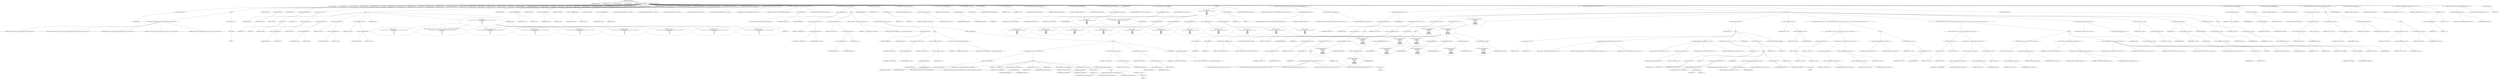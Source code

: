 digraph hostapd_notif_assoc {  
"1000129" [label = "(METHOD,hostapd_notif_assoc)" ]
"1000130" [label = "(PARAM,hostapd_data *hapd)" ]
"1000131" [label = "(PARAM,const u8 *addr)" ]
"1000132" [label = "(PARAM,const u8 *req_ies)" ]
"1000133" [label = "(PARAM,size_t req_ies_len)" ]
"1000134" [label = "(PARAM,int reassoc)" ]
"1000135" [label = "(BLOCK,,)" ]
"1000136" [label = "(LOCAL,v5: unsigned int)" ]
"1000137" [label = "(LOCAL,v6: unsigned int)" ]
"1000138" [label = "(LOCAL,v8: unsigned int)" ]
"1000139" [label = "(LOCAL,v9: unsigned int)" ]
"1000140" [label = "(LOCAL,v10: unsigned int)" ]
"1000141" [label = "(LOCAL,v11: int)" ]
"1000142" [label = "(LOCAL,v15: __int64)" ]
"1000143" [label = "(LOCAL,v16: const u8 *)" ]
"1000144" [label = "(LOCAL,v17: const char *)" ]
"1000145" [label = "(LOCAL,v19: size_t)" ]
"1000146" [label = "(LOCAL,v20: sta_info *)" ]
"1000147" [label = "(LOCAL,v21: sta_info *)" ]
"1000148" [label = "(LOCAL,v22: wpa_state_machine *)" ]
"1000149" [label = "(LOCAL,v23: __int64)" ]
"1000150" [label = "(LOCAL,v24: __int64)" ]
"1000151" [label = "(LOCAL,v25: __int64)" ]
"1000152" [label = "(LOCAL,v26: unsigned int)" ]
"1000153" [label = "(LOCAL,v27: unsigned int)" ]
"1000154" [label = "(LOCAL,v28: int)" ]
"1000155" [label = "(LOCAL,v29: unsigned int)" ]
"1000156" [label = "(LOCAL,v30: wpa_state_machine *)" ]
"1000157" [label = "(LOCAL,v31: wpa_event)" ]
"1000158" [label = "(LOCAL,v32: u32)" ]
"1000159" [label = "(LOCAL,v33: int)" ]
"1000160" [label = "(LOCAL,v34: u32)" ]
"1000161" [label = "(LOCAL,v35: u8 *)" ]
"1000162" [label = "(LOCAL,eid: u8 [ 1064 ])" ]
"1000163" [label = "(LOCAL,elems: ieee802_11_elems)" ]
"1000164" [label = "(CONTROL_STRUCTURE,if ( !addr ),if ( !addr ))" ]
"1000165" [label = "(<operator>.logicalNot,!addr)" ]
"1000166" [label = "(IDENTIFIER,addr,!addr)" ]
"1000167" [label = "(BLOCK,,)" ]
"1000168" [label = "(wpa_printf,wpa_printf(2, \"hostapd_notif_assoc: Skip event with no address\", req_ies, req_ies_len, reassoc))" ]
"1000169" [label = "(LITERAL,2,wpa_printf(2, \"hostapd_notif_assoc: Skip event with no address\", req_ies, req_ies_len, reassoc))" ]
"1000170" [label = "(LITERAL,\"hostapd_notif_assoc: Skip event with no address\",wpa_printf(2, \"hostapd_notif_assoc: Skip event with no address\", req_ies, req_ies_len, reassoc))" ]
"1000171" [label = "(IDENTIFIER,req_ies,wpa_printf(2, \"hostapd_notif_assoc: Skip event with no address\", req_ies, req_ies_len, reassoc))" ]
"1000172" [label = "(IDENTIFIER,req_ies_len,wpa_printf(2, \"hostapd_notif_assoc: Skip event with no address\", req_ies, req_ies_len, reassoc))" ]
"1000173" [label = "(IDENTIFIER,reassoc,wpa_printf(2, \"hostapd_notif_assoc: Skip event with no address\", req_ies, req_ies_len, reassoc))" ]
"1000174" [label = "(RETURN,return -1;,return -1;)" ]
"1000175" [label = "(<operator>.minus,-1)" ]
"1000176" [label = "(LITERAL,1,-1)" ]
"1000177" [label = "(<operator>.assignment,v5 = *addr)" ]
"1000178" [label = "(IDENTIFIER,v5,v5 = *addr)" ]
"1000179" [label = "(<operator>.indirection,*addr)" ]
"1000180" [label = "(IDENTIFIER,addr,v5 = *addr)" ]
"1000181" [label = "(<operator>.assignment,v6 = addr[1])" ]
"1000182" [label = "(IDENTIFIER,v6,v6 = addr[1])" ]
"1000183" [label = "(<operator>.indirectIndexAccess,addr[1])" ]
"1000184" [label = "(IDENTIFIER,addr,v6 = addr[1])" ]
"1000185" [label = "(LITERAL,1,v6 = addr[1])" ]
"1000186" [label = "(CONTROL_STRUCTURE,if ( (v5 & 1) != 0 ),if ( (v5 & 1) != 0 ))" ]
"1000187" [label = "(<operator>.notEquals,(v5 & 1) != 0)" ]
"1000188" [label = "(<operator>.and,v5 & 1)" ]
"1000189" [label = "(IDENTIFIER,v5,v5 & 1)" ]
"1000190" [label = "(LITERAL,1,v5 & 1)" ]
"1000191" [label = "(LITERAL,0,(v5 & 1) != 0)" ]
"1000192" [label = "(BLOCK,,)" ]
"1000193" [label = "(<operator>.assignment,v8 = addr[2])" ]
"1000194" [label = "(IDENTIFIER,v8,v8 = addr[2])" ]
"1000195" [label = "(<operator>.indirectIndexAccess,addr[2])" ]
"1000196" [label = "(IDENTIFIER,addr,v8 = addr[2])" ]
"1000197" [label = "(LITERAL,2,v8 = addr[2])" ]
"1000198" [label = "(<operator>.assignment,v9 = addr[3])" ]
"1000199" [label = "(IDENTIFIER,v9,v9 = addr[3])" ]
"1000200" [label = "(<operator>.indirectIndexAccess,addr[3])" ]
"1000201" [label = "(IDENTIFIER,addr,v9 = addr[3])" ]
"1000202" [label = "(LITERAL,3,v9 = addr[3])" ]
"1000203" [label = "(<operator>.assignment,v10 = addr[4])" ]
"1000204" [label = "(IDENTIFIER,v10,v10 = addr[4])" ]
"1000205" [label = "(<operator>.indirectIndexAccess,addr[4])" ]
"1000206" [label = "(IDENTIFIER,addr,v10 = addr[4])" ]
"1000207" [label = "(LITERAL,4,v10 = addr[4])" ]
"1000208" [label = "(<operator>.assignment,v11 = addr[5])" ]
"1000209" [label = "(IDENTIFIER,v11,v11 = addr[5])" ]
"1000210" [label = "(<operator>.indirectIndexAccess,addr[5])" ]
"1000211" [label = "(IDENTIFIER,addr,v11 = addr[5])" ]
"1000212" [label = "(LITERAL,5,v11 = addr[5])" ]
"1000213" [label = "(JUMP_TARGET,LABEL_10)" ]
"1000214" [label = "(wpa_printf,wpa_printf(\n      2,\n      \"%s: Invalid SA=%02x:%02x:%02x:%02x:%02x:%02x in received indication - ignore this indication silently\",\n      \"hostapd_notif_assoc\",\n      v5,\n      v6,\n      v8,\n      v9,\n      v10,\n      v11))" ]
"1000215" [label = "(LITERAL,2,wpa_printf(\n      2,\n      \"%s: Invalid SA=%02x:%02x:%02x:%02x:%02x:%02x in received indication - ignore this indication silently\",\n      \"hostapd_notif_assoc\",\n      v5,\n      v6,\n      v8,\n      v9,\n      v10,\n      v11))" ]
"1000216" [label = "(LITERAL,\"%s: Invalid SA=%02x:%02x:%02x:%02x:%02x:%02x in received indication - ignore this indication silently\",wpa_printf(\n      2,\n      \"%s: Invalid SA=%02x:%02x:%02x:%02x:%02x:%02x in received indication - ignore this indication silently\",\n      \"hostapd_notif_assoc\",\n      v5,\n      v6,\n      v8,\n      v9,\n      v10,\n      v11))" ]
"1000217" [label = "(LITERAL,\"hostapd_notif_assoc\",wpa_printf(\n      2,\n      \"%s: Invalid SA=%02x:%02x:%02x:%02x:%02x:%02x in received indication - ignore this indication silently\",\n      \"hostapd_notif_assoc\",\n      v5,\n      v6,\n      v8,\n      v9,\n      v10,\n      v11))" ]
"1000218" [label = "(IDENTIFIER,v5,wpa_printf(\n      2,\n      \"%s: Invalid SA=%02x:%02x:%02x:%02x:%02x:%02x in received indication - ignore this indication silently\",\n      \"hostapd_notif_assoc\",\n      v5,\n      v6,\n      v8,\n      v9,\n      v10,\n      v11))" ]
"1000219" [label = "(IDENTIFIER,v6,wpa_printf(\n      2,\n      \"%s: Invalid SA=%02x:%02x:%02x:%02x:%02x:%02x in received indication - ignore this indication silently\",\n      \"hostapd_notif_assoc\",\n      v5,\n      v6,\n      v8,\n      v9,\n      v10,\n      v11))" ]
"1000220" [label = "(IDENTIFIER,v8,wpa_printf(\n      2,\n      \"%s: Invalid SA=%02x:%02x:%02x:%02x:%02x:%02x in received indication - ignore this indication silently\",\n      \"hostapd_notif_assoc\",\n      v5,\n      v6,\n      v8,\n      v9,\n      v10,\n      v11))" ]
"1000221" [label = "(IDENTIFIER,v9,wpa_printf(\n      2,\n      \"%s: Invalid SA=%02x:%02x:%02x:%02x:%02x:%02x in received indication - ignore this indication silently\",\n      \"hostapd_notif_assoc\",\n      v5,\n      v6,\n      v8,\n      v9,\n      v10,\n      v11))" ]
"1000222" [label = "(IDENTIFIER,v10,wpa_printf(\n      2,\n      \"%s: Invalid SA=%02x:%02x:%02x:%02x:%02x:%02x in received indication - ignore this indication silently\",\n      \"hostapd_notif_assoc\",\n      v5,\n      v6,\n      v8,\n      v9,\n      v10,\n      v11))" ]
"1000223" [label = "(IDENTIFIER,v11,wpa_printf(\n      2,\n      \"%s: Invalid SA=%02x:%02x:%02x:%02x:%02x:%02x in received indication - ignore this indication silently\",\n      \"hostapd_notif_assoc\",\n      v5,\n      v6,\n      v8,\n      v9,\n      v10,\n      v11))" ]
"1000224" [label = "(RETURN,return 0;,return 0;)" ]
"1000225" [label = "(LITERAL,0,return 0;)" ]
"1000226" [label = "(<operator>.assignment,v8 = addr[2])" ]
"1000227" [label = "(IDENTIFIER,v8,v8 = addr[2])" ]
"1000228" [label = "(<operator>.indirectIndexAccess,addr[2])" ]
"1000229" [label = "(IDENTIFIER,addr,v8 = addr[2])" ]
"1000230" [label = "(LITERAL,2,v8 = addr[2])" ]
"1000231" [label = "(<operator>.assignment,v9 = addr[3])" ]
"1000232" [label = "(IDENTIFIER,v9,v9 = addr[3])" ]
"1000233" [label = "(<operator>.indirectIndexAccess,addr[3])" ]
"1000234" [label = "(IDENTIFIER,addr,v9 = addr[3])" ]
"1000235" [label = "(LITERAL,3,v9 = addr[3])" ]
"1000236" [label = "(<operator>.assignment,v10 = addr[4])" ]
"1000237" [label = "(IDENTIFIER,v10,v10 = addr[4])" ]
"1000238" [label = "(<operator>.indirectIndexAccess,addr[4])" ]
"1000239" [label = "(IDENTIFIER,addr,v10 = addr[4])" ]
"1000240" [label = "(LITERAL,4,v10 = addr[4])" ]
"1000241" [label = "(<operator>.assignment,v11 = addr[5])" ]
"1000242" [label = "(IDENTIFIER,v11,v11 = addr[5])" ]
"1000243" [label = "(<operator>.indirectIndexAccess,addr[5])" ]
"1000244" [label = "(IDENTIFIER,addr,v11 = addr[5])" ]
"1000245" [label = "(LITERAL,5,v11 = addr[5])" ]
"1000246" [label = "(CONTROL_STRUCTURE,goto LABEL_10;,goto LABEL_10;)" ]
"1000247" [label = "(hostapd_logger,hostapd_logger(hapd, addr, 1u, 2, \"associated\"))" ]
"1000248" [label = "(IDENTIFIER,hapd,hostapd_logger(hapd, addr, 1u, 2, \"associated\"))" ]
"1000249" [label = "(IDENTIFIER,addr,hostapd_logger(hapd, addr, 1u, 2, \"associated\"))" ]
"1000250" [label = "(LITERAL,1u,hostapd_logger(hapd, addr, 1u, 2, \"associated\"))" ]
"1000251" [label = "(LITERAL,2,hostapd_logger(hapd, addr, 1u, 2, \"associated\"))" ]
"1000252" [label = "(LITERAL,\"associated\",hostapd_logger(hapd, addr, 1u, 2, \"associated\"))" ]
"1000253" [label = "(ieee802_11_parse_elems,ieee802_11_parse_elems(req_ies, req_ies_len, &elems, 0))" ]
"1000254" [label = "(IDENTIFIER,req_ies,ieee802_11_parse_elems(req_ies, req_ies_len, &elems, 0))" ]
"1000255" [label = "(IDENTIFIER,req_ies_len,ieee802_11_parse_elems(req_ies, req_ies_len, &elems, 0))" ]
"1000256" [label = "(<operator>.addressOf,&elems)" ]
"1000257" [label = "(IDENTIFIER,elems,ieee802_11_parse_elems(req_ies, req_ies_len, &elems, 0))" ]
"1000258" [label = "(LITERAL,0,ieee802_11_parse_elems(req_ies, req_ies_len, &elems, 0))" ]
"1000259" [label = "(CONTROL_STRUCTURE,if ( elems.wps_ie ),if ( elems.wps_ie ))" ]
"1000260" [label = "(<operator>.fieldAccess,elems.wps_ie)" ]
"1000261" [label = "(IDENTIFIER,elems,if ( elems.wps_ie ))" ]
"1000262" [label = "(FIELD_IDENTIFIER,wps_ie,wps_ie)" ]
"1000263" [label = "(BLOCK,,)" ]
"1000264" [label = "(<operator>.assignment,v15 = elems.wps_ie_len)" ]
"1000265" [label = "(IDENTIFIER,v15,v15 = elems.wps_ie_len)" ]
"1000266" [label = "(<operator>.fieldAccess,elems.wps_ie_len)" ]
"1000267" [label = "(IDENTIFIER,elems,v15 = elems.wps_ie_len)" ]
"1000268" [label = "(FIELD_IDENTIFIER,wps_ie_len,wps_ie_len)" ]
"1000269" [label = "(<operator>.assignment,v16 = elems.wps_ie - 2)" ]
"1000270" [label = "(IDENTIFIER,v16,v16 = elems.wps_ie - 2)" ]
"1000271" [label = "(<operator>.subtraction,elems.wps_ie - 2)" ]
"1000272" [label = "(<operator>.fieldAccess,elems.wps_ie)" ]
"1000273" [label = "(IDENTIFIER,elems,elems.wps_ie - 2)" ]
"1000274" [label = "(FIELD_IDENTIFIER,wps_ie,wps_ie)" ]
"1000275" [label = "(LITERAL,2,elems.wps_ie - 2)" ]
"1000276" [label = "(<operator>.assignment,v17 = \"STA included WPS IE in (Re)AssocReq\")" ]
"1000277" [label = "(IDENTIFIER,v17,v17 = \"STA included WPS IE in (Re)AssocReq\")" ]
"1000278" [label = "(LITERAL,\"STA included WPS IE in (Re)AssocReq\",v17 = \"STA included WPS IE in (Re)AssocReq\")" ]
"1000279" [label = "(CONTROL_STRUCTURE,else,else)" ]
"1000280" [label = "(CONTROL_STRUCTURE,if ( elems.rsn_ie ),if ( elems.rsn_ie ))" ]
"1000281" [label = "(<operator>.fieldAccess,elems.rsn_ie)" ]
"1000282" [label = "(IDENTIFIER,elems,if ( elems.rsn_ie ))" ]
"1000283" [label = "(FIELD_IDENTIFIER,rsn_ie,rsn_ie)" ]
"1000284" [label = "(BLOCK,,)" ]
"1000285" [label = "(<operator>.assignment,v15 = elems.rsn_ie_len)" ]
"1000286" [label = "(IDENTIFIER,v15,v15 = elems.rsn_ie_len)" ]
"1000287" [label = "(<operator>.fieldAccess,elems.rsn_ie_len)" ]
"1000288" [label = "(IDENTIFIER,elems,v15 = elems.rsn_ie_len)" ]
"1000289" [label = "(FIELD_IDENTIFIER,rsn_ie_len,rsn_ie_len)" ]
"1000290" [label = "(<operator>.assignment,v16 = elems.rsn_ie - 2)" ]
"1000291" [label = "(IDENTIFIER,v16,v16 = elems.rsn_ie - 2)" ]
"1000292" [label = "(<operator>.subtraction,elems.rsn_ie - 2)" ]
"1000293" [label = "(<operator>.fieldAccess,elems.rsn_ie)" ]
"1000294" [label = "(IDENTIFIER,elems,elems.rsn_ie - 2)" ]
"1000295" [label = "(FIELD_IDENTIFIER,rsn_ie,rsn_ie)" ]
"1000296" [label = "(LITERAL,2,elems.rsn_ie - 2)" ]
"1000297" [label = "(<operator>.assignment,v17 = \"STA included RSN IE in (Re)AssocReq\")" ]
"1000298" [label = "(IDENTIFIER,v17,v17 = \"STA included RSN IE in (Re)AssocReq\")" ]
"1000299" [label = "(LITERAL,\"STA included RSN IE in (Re)AssocReq\",v17 = \"STA included RSN IE in (Re)AssocReq\")" ]
"1000300" [label = "(CONTROL_STRUCTURE,else,else)" ]
"1000301" [label = "(BLOCK,,)" ]
"1000302" [label = "(CONTROL_STRUCTURE,if ( !elems.wpa_ie ),if ( !elems.wpa_ie ))" ]
"1000303" [label = "(<operator>.logicalNot,!elems.wpa_ie)" ]
"1000304" [label = "(<operator>.fieldAccess,elems.wpa_ie)" ]
"1000305" [label = "(IDENTIFIER,elems,!elems.wpa_ie)" ]
"1000306" [label = "(FIELD_IDENTIFIER,wpa_ie,wpa_ie)" ]
"1000307" [label = "(BLOCK,,)" ]
"1000308" [label = "(wpa_printf,wpa_printf(2, \"STA did not include WPS/RSN/WPA IE in (Re)AssocReq\"))" ]
"1000309" [label = "(LITERAL,2,wpa_printf(2, \"STA did not include WPS/RSN/WPA IE in (Re)AssocReq\"))" ]
"1000310" [label = "(LITERAL,\"STA did not include WPS/RSN/WPA IE in (Re)AssocReq\",wpa_printf(2, \"STA did not include WPS/RSN/WPA IE in (Re)AssocReq\"))" ]
"1000311" [label = "(IDENTIFIER,L,)" ]
"1000312" [label = "(IDENTIFIER,L,)" ]
"1000313" [label = "(<operator>.assignment,v20 = ap_get_sta(hapd, addr))" ]
"1000314" [label = "(IDENTIFIER,v20,v20 = ap_get_sta(hapd, addr))" ]
"1000315" [label = "(ap_get_sta,ap_get_sta(hapd, addr))" ]
"1000316" [label = "(IDENTIFIER,hapd,ap_get_sta(hapd, addr))" ]
"1000317" [label = "(IDENTIFIER,addr,ap_get_sta(hapd, addr))" ]
"1000318" [label = "(CONTROL_STRUCTURE,if ( v20 ),if ( v20 ))" ]
"1000319" [label = "(IDENTIFIER,v20,if ( v20 ))" ]
"1000320" [label = "(CONTROL_STRUCTURE,goto LABEL_17;,goto LABEL_17;)" ]
"1000321" [label = "(JUMP_TARGET,LABEL_19)" ]
"1000322" [label = "(<operator>.assignment,v21 = ap_sta_add(hapd, addr))" ]
"1000323" [label = "(IDENTIFIER,v21,v21 = ap_sta_add(hapd, addr))" ]
"1000324" [label = "(ap_sta_add,ap_sta_add(hapd, addr))" ]
"1000325" [label = "(IDENTIFIER,hapd,ap_sta_add(hapd, addr))" ]
"1000326" [label = "(IDENTIFIER,addr,ap_sta_add(hapd, addr))" ]
"1000327" [label = "(CONTROL_STRUCTURE,if ( !v21 ),if ( !v21 ))" ]
"1000328" [label = "(<operator>.logicalNot,!v21)" ]
"1000329" [label = "(IDENTIFIER,v21,!v21)" ]
"1000330" [label = "(BLOCK,,)" ]
"1000331" [label = "(hostapd_drv_sta_disassoc,hostapd_drv_sta_disassoc(hapd, addr, 5))" ]
"1000332" [label = "(IDENTIFIER,hapd,hostapd_drv_sta_disassoc(hapd, addr, 5))" ]
"1000333" [label = "(IDENTIFIER,addr,hostapd_drv_sta_disassoc(hapd, addr, 5))" ]
"1000334" [label = "(LITERAL,5,hostapd_drv_sta_disassoc(hapd, addr, 5))" ]
"1000335" [label = "(RETURN,return -1;,return -1;)" ]
"1000336" [label = "(<operator>.minus,-1)" ]
"1000337" [label = "(LITERAL,1,-1)" ]
"1000338" [label = "(CONTROL_STRUCTURE,goto LABEL_20;,goto LABEL_20;)" ]
"1000339" [label = "(<operator>.assignment,v15 = elems.wpa_ie_len)" ]
"1000340" [label = "(IDENTIFIER,v15,v15 = elems.wpa_ie_len)" ]
"1000341" [label = "(<operator>.fieldAccess,elems.wpa_ie_len)" ]
"1000342" [label = "(IDENTIFIER,elems,v15 = elems.wpa_ie_len)" ]
"1000343" [label = "(FIELD_IDENTIFIER,wpa_ie_len,wpa_ie_len)" ]
"1000344" [label = "(<operator>.assignment,v16 = elems.wpa_ie - 2)" ]
"1000345" [label = "(IDENTIFIER,v16,v16 = elems.wpa_ie - 2)" ]
"1000346" [label = "(<operator>.subtraction,elems.wpa_ie - 2)" ]
"1000347" [label = "(<operator>.fieldAccess,elems.wpa_ie)" ]
"1000348" [label = "(IDENTIFIER,elems,elems.wpa_ie - 2)" ]
"1000349" [label = "(FIELD_IDENTIFIER,wpa_ie,wpa_ie)" ]
"1000350" [label = "(LITERAL,2,elems.wpa_ie - 2)" ]
"1000351" [label = "(<operator>.assignment,v17 = \"STA included WPA IE in (Re)AssocReq\")" ]
"1000352" [label = "(IDENTIFIER,v17,v17 = \"STA included WPA IE in (Re)AssocReq\")" ]
"1000353" [label = "(LITERAL,\"STA included WPA IE in (Re)AssocReq\",v17 = \"STA included WPA IE in (Re)AssocReq\")" ]
"1000354" [label = "(<operator>.assignment,v19 = v15 + 2)" ]
"1000355" [label = "(IDENTIFIER,v19,v19 = v15 + 2)" ]
"1000356" [label = "(<operator>.addition,v15 + 2)" ]
"1000357" [label = "(IDENTIFIER,v15,v15 + 2)" ]
"1000358" [label = "(LITERAL,2,v15 + 2)" ]
"1000359" [label = "(wpa_printf,wpa_printf(2, (const unsigned __int8 *)v17))" ]
"1000360" [label = "(LITERAL,2,wpa_printf(2, (const unsigned __int8 *)v17))" ]
"1000361" [label = "(<operator>.cast,(const unsigned __int8 *)v17)" ]
"1000362" [label = "(UNKNOWN,const unsigned __int8 *,const unsigned __int8 *)" ]
"1000363" [label = "(IDENTIFIER,v17,(const unsigned __int8 *)v17)" ]
"1000364" [label = "(<operator>.assignment,v20 = ap_get_sta(hapd, addr))" ]
"1000365" [label = "(IDENTIFIER,v20,v20 = ap_get_sta(hapd, addr))" ]
"1000366" [label = "(ap_get_sta,ap_get_sta(hapd, addr))" ]
"1000367" [label = "(IDENTIFIER,hapd,ap_get_sta(hapd, addr))" ]
"1000368" [label = "(IDENTIFIER,addr,ap_get_sta(hapd, addr))" ]
"1000369" [label = "(CONTROL_STRUCTURE,if ( !v20 ),if ( !v20 ))" ]
"1000370" [label = "(<operator>.logicalNot,!v20)" ]
"1000371" [label = "(IDENTIFIER,v20,!v20)" ]
"1000372" [label = "(CONTROL_STRUCTURE,goto LABEL_19;,goto LABEL_19;)" ]
"1000373" [label = "(JUMP_TARGET,LABEL_17)" ]
"1000374" [label = "(<operator>.assignment,v21 = v20)" ]
"1000375" [label = "(IDENTIFIER,v21,v21 = v20)" ]
"1000376" [label = "(IDENTIFIER,v20,v21 = v20)" ]
"1000377" [label = "(ap_sta_no_session_timeout,ap_sta_no_session_timeout(hapd, v20))" ]
"1000378" [label = "(IDENTIFIER,hapd,ap_sta_no_session_timeout(hapd, v20))" ]
"1000379" [label = "(IDENTIFIER,v20,ap_sta_no_session_timeout(hapd, v20))" ]
"1000380" [label = "(accounting_sta_stop,accounting_sta_stop(hapd, v21))" ]
"1000381" [label = "(IDENTIFIER,hapd,accounting_sta_stop(hapd, v21))" ]
"1000382" [label = "(IDENTIFIER,v21,accounting_sta_stop(hapd, v21))" ]
"1000383" [label = "(<operator>.assignment,v21->timeout_next = STA_NULLFUNC)" ]
"1000384" [label = "(<operator>.indirectFieldAccess,v21->timeout_next)" ]
"1000385" [label = "(IDENTIFIER,v21,v21->timeout_next = STA_NULLFUNC)" ]
"1000386" [label = "(FIELD_IDENTIFIER,timeout_next,timeout_next)" ]
"1000387" [label = "(IDENTIFIER,STA_NULLFUNC,v21->timeout_next = STA_NULLFUNC)" ]
"1000388" [label = "(JUMP_TARGET,LABEL_20)" ]
"1000389" [label = "(<operators>.assignmentAnd,v21->flags &= 0xFFFECFFF)" ]
"1000390" [label = "(<operator>.indirectFieldAccess,v21->flags)" ]
"1000391" [label = "(IDENTIFIER,v21,v21->flags &= 0xFFFECFFF)" ]
"1000392" [label = "(FIELD_IDENTIFIER,flags,flags)" ]
"1000393" [label = "(LITERAL,0xFFFECFFF,v21->flags &= 0xFFFECFFF)" ]
"1000394" [label = "(BLOCK,,)" ]
"1000395" [label = "(wpa_printf,wpa_printf(\n      3,\n      \"STA %02x:%02x:%02x:%02x:%02x:%02x not allowed to connect\",\n      *addr,\n      addr[1],\n      addr[2],\n      addr[3],\n      addr[4],\n      addr[5]))" ]
"1000396" [label = "(LITERAL,3,wpa_printf(\n      3,\n      \"STA %02x:%02x:%02x:%02x:%02x:%02x not allowed to connect\",\n      *addr,\n      addr[1],\n      addr[2],\n      addr[3],\n      addr[4],\n      addr[5]))" ]
"1000397" [label = "(LITERAL,\"STA %02x:%02x:%02x:%02x:%02x:%02x not allowed to connect\",wpa_printf(\n      3,\n      \"STA %02x:%02x:%02x:%02x:%02x:%02x not allowed to connect\",\n      *addr,\n      addr[1],\n      addr[2],\n      addr[3],\n      addr[4],\n      addr[5]))" ]
"1000398" [label = "(<operator>.indirection,*addr)" ]
"1000399" [label = "(IDENTIFIER,addr,wpa_printf(\n      3,\n      \"STA %02x:%02x:%02x:%02x:%02x:%02x not allowed to connect\",\n      *addr,\n      addr[1],\n      addr[2],\n      addr[3],\n      addr[4],\n      addr[5]))" ]
"1000400" [label = "(<operator>.indirectIndexAccess,addr[1])" ]
"1000401" [label = "(IDENTIFIER,addr,wpa_printf(\n      3,\n      \"STA %02x:%02x:%02x:%02x:%02x:%02x not allowed to connect\",\n      *addr,\n      addr[1],\n      addr[2],\n      addr[3],\n      addr[4],\n      addr[5]))" ]
"1000402" [label = "(LITERAL,1,wpa_printf(\n      3,\n      \"STA %02x:%02x:%02x:%02x:%02x:%02x not allowed to connect\",\n      *addr,\n      addr[1],\n      addr[2],\n      addr[3],\n      addr[4],\n      addr[5]))" ]
"1000403" [label = "(<operator>.indirectIndexAccess,addr[2])" ]
"1000404" [label = "(IDENTIFIER,addr,wpa_printf(\n      3,\n      \"STA %02x:%02x:%02x:%02x:%02x:%02x not allowed to connect\",\n      *addr,\n      addr[1],\n      addr[2],\n      addr[3],\n      addr[4],\n      addr[5]))" ]
"1000405" [label = "(LITERAL,2,wpa_printf(\n      3,\n      \"STA %02x:%02x:%02x:%02x:%02x:%02x not allowed to connect\",\n      *addr,\n      addr[1],\n      addr[2],\n      addr[3],\n      addr[4],\n      addr[5]))" ]
"1000406" [label = "(<operator>.indirectIndexAccess,addr[3])" ]
"1000407" [label = "(IDENTIFIER,addr,wpa_printf(\n      3,\n      \"STA %02x:%02x:%02x:%02x:%02x:%02x not allowed to connect\",\n      *addr,\n      addr[1],\n      addr[2],\n      addr[3],\n      addr[4],\n      addr[5]))" ]
"1000408" [label = "(LITERAL,3,wpa_printf(\n      3,\n      \"STA %02x:%02x:%02x:%02x:%02x:%02x not allowed to connect\",\n      *addr,\n      addr[1],\n      addr[2],\n      addr[3],\n      addr[4],\n      addr[5]))" ]
"1000409" [label = "(<operator>.indirectIndexAccess,addr[4])" ]
"1000410" [label = "(IDENTIFIER,addr,wpa_printf(\n      3,\n      \"STA %02x:%02x:%02x:%02x:%02x:%02x not allowed to connect\",\n      *addr,\n      addr[1],\n      addr[2],\n      addr[3],\n      addr[4],\n      addr[5]))" ]
"1000411" [label = "(LITERAL,4,wpa_printf(\n      3,\n      \"STA %02x:%02x:%02x:%02x:%02x:%02x not allowed to connect\",\n      *addr,\n      addr[1],\n      addr[2],\n      addr[3],\n      addr[4],\n      addr[5]))" ]
"1000412" [label = "(<operator>.indirectIndexAccess,addr[5])" ]
"1000413" [label = "(IDENTIFIER,addr,wpa_printf(\n      3,\n      \"STA %02x:%02x:%02x:%02x:%02x:%02x not allowed to connect\",\n      *addr,\n      addr[1],\n      addr[2],\n      addr[3],\n      addr[4],\n      addr[5]))" ]
"1000414" [label = "(LITERAL,5,wpa_printf(\n      3,\n      \"STA %02x:%02x:%02x:%02x:%02x:%02x not allowed to connect\",\n      *addr,\n      addr[1],\n      addr[2],\n      addr[3],\n      addr[4],\n      addr[5]))" ]
"1000415" [label = "(<operator>.assignment,v28 = 1)" ]
"1000416" [label = "(IDENTIFIER,v28,v28 = 1)" ]
"1000417" [label = "(LITERAL,1,v28 = 1)" ]
"1000418" [label = "(CONTROL_STRUCTURE,goto LABEL_39;,goto LABEL_39;)" ]
"1000419" [label = "(ap_copy_sta_supp_op_classes,ap_copy_sta_supp_op_classes(v21, elems.supp_op_classes, elems.supp_op_classes_len))" ]
"1000420" [label = "(IDENTIFIER,v21,ap_copy_sta_supp_op_classes(v21, elems.supp_op_classes, elems.supp_op_classes_len))" ]
"1000421" [label = "(<operator>.fieldAccess,elems.supp_op_classes)" ]
"1000422" [label = "(IDENTIFIER,elems,ap_copy_sta_supp_op_classes(v21, elems.supp_op_classes, elems.supp_op_classes_len))" ]
"1000423" [label = "(FIELD_IDENTIFIER,supp_op_classes,supp_op_classes)" ]
"1000424" [label = "(<operator>.fieldAccess,elems.supp_op_classes_len)" ]
"1000425" [label = "(IDENTIFIER,elems,ap_copy_sta_supp_op_classes(v21, elems.supp_op_classes, elems.supp_op_classes_len))" ]
"1000426" [label = "(FIELD_IDENTIFIER,supp_op_classes_len,supp_op_classes_len)" ]
"1000427" [label = "(CONTROL_STRUCTURE,if ( hapd->conf->wpa ),if ( hapd->conf->wpa ))" ]
"1000428" [label = "(<operator>.indirectFieldAccess,hapd->conf->wpa)" ]
"1000429" [label = "(<operator>.indirectFieldAccess,hapd->conf)" ]
"1000430" [label = "(IDENTIFIER,hapd,if ( hapd->conf->wpa ))" ]
"1000431" [label = "(FIELD_IDENTIFIER,conf,conf)" ]
"1000432" [label = "(FIELD_IDENTIFIER,wpa,wpa)" ]
"1000433" [label = "(BLOCK,,)" ]
"1000434" [label = "(CONTROL_STRUCTURE,if ( !v16 || !v19 ),if ( !v16 || !v19 ))" ]
"1000435" [label = "(<operator>.logicalOr,!v16 || !v19)" ]
"1000436" [label = "(<operator>.logicalNot,!v16)" ]
"1000437" [label = "(IDENTIFIER,v16,!v16)" ]
"1000438" [label = "(<operator>.logicalNot,!v19)" ]
"1000439" [label = "(IDENTIFIER,v19,!v19)" ]
"1000440" [label = "(BLOCK,,)" ]
"1000441" [label = "(wpa_printf,wpa_printf(2, \"No WPA/RSN IE from STA\"))" ]
"1000442" [label = "(LITERAL,2,wpa_printf(2, \"No WPA/RSN IE from STA\"))" ]
"1000443" [label = "(LITERAL,\"No WPA/RSN IE from STA\",wpa_printf(2, \"No WPA/RSN IE from STA\"))" ]
"1000444" [label = "(CONTROL_STRUCTURE,goto LABEL_37;,goto LABEL_37;)" ]
"1000445" [label = "(<operator>.assignment,v22 = v21->wpa_sm)" ]
"1000446" [label = "(IDENTIFIER,v22,v22 = v21->wpa_sm)" ]
"1000447" [label = "(<operator>.indirectFieldAccess,v21->wpa_sm)" ]
"1000448" [label = "(IDENTIFIER,v21,v22 = v21->wpa_sm)" ]
"1000449" [label = "(FIELD_IDENTIFIER,wpa_sm,wpa_sm)" ]
"1000450" [label = "(CONTROL_STRUCTURE,if ( !v22 ),if ( !v22 ))" ]
"1000451" [label = "(<operator>.logicalNot,!v22)" ]
"1000452" [label = "(IDENTIFIER,v22,!v22)" ]
"1000453" [label = "(BLOCK,,)" ]
"1000454" [label = "(<operator>.assignment,v21->wpa_sm = v22)" ]
"1000455" [label = "(<operator>.indirectFieldAccess,v21->wpa_sm)" ]
"1000456" [label = "(IDENTIFIER,v21,v21->wpa_sm = v22)" ]
"1000457" [label = "(FIELD_IDENTIFIER,wpa_sm,wpa_sm)" ]
"1000458" [label = "(IDENTIFIER,v22,v21->wpa_sm = v22)" ]
"1000459" [label = "(CONTROL_STRUCTURE,if ( !v22 ),if ( !v22 ))" ]
"1000460" [label = "(<operator>.logicalNot,!v22)" ]
"1000461" [label = "(IDENTIFIER,v22,!v22)" ]
"1000462" [label = "(BLOCK,,)" ]
"1000463" [label = "(wpa_printf,wpa_printf(5, \"Failed to initialize WPA state machine\", v23, v24, v25))" ]
"1000464" [label = "(LITERAL,5,wpa_printf(5, \"Failed to initialize WPA state machine\", v23, v24, v25))" ]
"1000465" [label = "(LITERAL,\"Failed to initialize WPA state machine\",wpa_printf(5, \"Failed to initialize WPA state machine\", v23, v24, v25))" ]
"1000466" [label = "(IDENTIFIER,v23,wpa_printf(5, \"Failed to initialize WPA state machine\", v23, v24, v25))" ]
"1000467" [label = "(IDENTIFIER,v24,wpa_printf(5, \"Failed to initialize WPA state machine\", v23, v24, v25))" ]
"1000468" [label = "(IDENTIFIER,v25,wpa_printf(5, \"Failed to initialize WPA state machine\", v23, v24, v25))" ]
"1000469" [label = "(RETURN,return -1;,return -1;)" ]
"1000470" [label = "(<operator>.minus,-1)" ]
"1000471" [label = "(LITERAL,1,-1)" ]
"1000472" [label = "(<operator>.assignment,v26 = wpa_validate_wpa_ie(\n            hapd->wpa_auth,\n            v22,\n            hapd->iface->freq,\n            v16,\n            v19,\n            elems.mdie,\n            elems.mdie_len,\n            elems.owe_dh,\n            elems.owe_dh_len))" ]
"1000473" [label = "(IDENTIFIER,v26,v26 = wpa_validate_wpa_ie(\n            hapd->wpa_auth,\n            v22,\n            hapd->iface->freq,\n            v16,\n            v19,\n            elems.mdie,\n            elems.mdie_len,\n            elems.owe_dh,\n            elems.owe_dh_len))" ]
"1000474" [label = "(wpa_validate_wpa_ie,wpa_validate_wpa_ie(\n            hapd->wpa_auth,\n            v22,\n            hapd->iface->freq,\n            v16,\n            v19,\n            elems.mdie,\n            elems.mdie_len,\n            elems.owe_dh,\n            elems.owe_dh_len))" ]
"1000475" [label = "(<operator>.indirectFieldAccess,hapd->wpa_auth)" ]
"1000476" [label = "(IDENTIFIER,hapd,wpa_validate_wpa_ie(\n            hapd->wpa_auth,\n            v22,\n            hapd->iface->freq,\n            v16,\n            v19,\n            elems.mdie,\n            elems.mdie_len,\n            elems.owe_dh,\n            elems.owe_dh_len))" ]
"1000477" [label = "(FIELD_IDENTIFIER,wpa_auth,wpa_auth)" ]
"1000478" [label = "(IDENTIFIER,v22,wpa_validate_wpa_ie(\n            hapd->wpa_auth,\n            v22,\n            hapd->iface->freq,\n            v16,\n            v19,\n            elems.mdie,\n            elems.mdie_len,\n            elems.owe_dh,\n            elems.owe_dh_len))" ]
"1000479" [label = "(<operator>.indirectFieldAccess,hapd->iface->freq)" ]
"1000480" [label = "(<operator>.indirectFieldAccess,hapd->iface)" ]
"1000481" [label = "(IDENTIFIER,hapd,wpa_validate_wpa_ie(\n            hapd->wpa_auth,\n            v22,\n            hapd->iface->freq,\n            v16,\n            v19,\n            elems.mdie,\n            elems.mdie_len,\n            elems.owe_dh,\n            elems.owe_dh_len))" ]
"1000482" [label = "(FIELD_IDENTIFIER,iface,iface)" ]
"1000483" [label = "(FIELD_IDENTIFIER,freq,freq)" ]
"1000484" [label = "(IDENTIFIER,v16,wpa_validate_wpa_ie(\n            hapd->wpa_auth,\n            v22,\n            hapd->iface->freq,\n            v16,\n            v19,\n            elems.mdie,\n            elems.mdie_len,\n            elems.owe_dh,\n            elems.owe_dh_len))" ]
"1000485" [label = "(IDENTIFIER,v19,wpa_validate_wpa_ie(\n            hapd->wpa_auth,\n            v22,\n            hapd->iface->freq,\n            v16,\n            v19,\n            elems.mdie,\n            elems.mdie_len,\n            elems.owe_dh,\n            elems.owe_dh_len))" ]
"1000486" [label = "(<operator>.fieldAccess,elems.mdie)" ]
"1000487" [label = "(IDENTIFIER,elems,wpa_validate_wpa_ie(\n            hapd->wpa_auth,\n            v22,\n            hapd->iface->freq,\n            v16,\n            v19,\n            elems.mdie,\n            elems.mdie_len,\n            elems.owe_dh,\n            elems.owe_dh_len))" ]
"1000488" [label = "(FIELD_IDENTIFIER,mdie,mdie)" ]
"1000489" [label = "(<operator>.fieldAccess,elems.mdie_len)" ]
"1000490" [label = "(IDENTIFIER,elems,wpa_validate_wpa_ie(\n            hapd->wpa_auth,\n            v22,\n            hapd->iface->freq,\n            v16,\n            v19,\n            elems.mdie,\n            elems.mdie_len,\n            elems.owe_dh,\n            elems.owe_dh_len))" ]
"1000491" [label = "(FIELD_IDENTIFIER,mdie_len,mdie_len)" ]
"1000492" [label = "(<operator>.fieldAccess,elems.owe_dh)" ]
"1000493" [label = "(IDENTIFIER,elems,wpa_validate_wpa_ie(\n            hapd->wpa_auth,\n            v22,\n            hapd->iface->freq,\n            v16,\n            v19,\n            elems.mdie,\n            elems.mdie_len,\n            elems.owe_dh,\n            elems.owe_dh_len))" ]
"1000494" [label = "(FIELD_IDENTIFIER,owe_dh,owe_dh)" ]
"1000495" [label = "(<operator>.fieldAccess,elems.owe_dh_len)" ]
"1000496" [label = "(IDENTIFIER,elems,wpa_validate_wpa_ie(\n            hapd->wpa_auth,\n            v22,\n            hapd->iface->freq,\n            v16,\n            v19,\n            elems.mdie,\n            elems.mdie_len,\n            elems.owe_dh,\n            elems.owe_dh_len))" ]
"1000497" [label = "(FIELD_IDENTIFIER,owe_dh_len,owe_dh_len)" ]
"1000498" [label = "(CONTROL_STRUCTURE,if ( v26 ),if ( v26 ))" ]
"1000499" [label = "(IDENTIFIER,v26,if ( v26 ))" ]
"1000500" [label = "(BLOCK,,)" ]
"1000501" [label = "(<operator>.assignment,v27 = v26)" ]
"1000502" [label = "(IDENTIFIER,v27,v27 = v26)" ]
"1000503" [label = "(IDENTIFIER,v26,v27 = v26)" ]
"1000504" [label = "(wpa_printf,wpa_printf(2, \"WPA/RSN information element rejected? (res %u)\", v26))" ]
"1000505" [label = "(LITERAL,2,wpa_printf(2, \"WPA/RSN information element rejected? (res %u)\", v26))" ]
"1000506" [label = "(LITERAL,\"WPA/RSN information element rejected? (res %u)\",wpa_printf(2, \"WPA/RSN information element rejected? (res %u)\", v26))" ]
"1000507" [label = "(IDENTIFIER,v26,wpa_printf(2, \"WPA/RSN information element rejected? (res %u)\", v26))" ]
"1000508" [label = "(wpa_hexdump,wpa_hexdump(2, (const unsigned __int8 *)\"IE\", v16, v19))" ]
"1000509" [label = "(LITERAL,2,wpa_hexdump(2, (const unsigned __int8 *)\"IE\", v16, v19))" ]
"1000510" [label = "(<operator>.cast,(const unsigned __int8 *)\"IE\")" ]
"1000511" [label = "(UNKNOWN,const unsigned __int8 *,const unsigned __int8 *)" ]
"1000512" [label = "(LITERAL,\"IE\",(const unsigned __int8 *)\"IE\")" ]
"1000513" [label = "(IDENTIFIER,v16,wpa_hexdump(2, (const unsigned __int8 *)\"IE\", v16, v19))" ]
"1000514" [label = "(IDENTIFIER,v19,wpa_hexdump(2, (const unsigned __int8 *)\"IE\", v16, v19))" ]
"1000515" [label = "(CONTROL_STRUCTURE,if ( v27 - 2 < 7 ),if ( v27 - 2 < 7 ))" ]
"1000516" [label = "(<operator>.lessThan,v27 - 2 < 7)" ]
"1000517" [label = "(<operator>.subtraction,v27 - 2)" ]
"1000518" [label = "(IDENTIFIER,v27,v27 - 2)" ]
"1000519" [label = "(LITERAL,2,v27 - 2)" ]
"1000520" [label = "(LITERAL,7,v27 - 2 < 7)" ]
"1000521" [label = "(BLOCK,,)" ]
"1000522" [label = "(<operator>.assignment,v28 = dword_484530[v27 - 2])" ]
"1000523" [label = "(IDENTIFIER,v28,v28 = dword_484530[v27 - 2])" ]
"1000524" [label = "(<operator>.indirectIndexAccess,dword_484530[v27 - 2])" ]
"1000525" [label = "(IDENTIFIER,dword_484530,v28 = dword_484530[v27 - 2])" ]
"1000526" [label = "(<operator>.subtraction,v27 - 2)" ]
"1000527" [label = "(IDENTIFIER,v27,v27 - 2)" ]
"1000528" [label = "(LITERAL,2,v27 - 2)" ]
"1000529" [label = "(JUMP_TARGET,LABEL_39)" ]
"1000530" [label = "(hostapd_drv_sta_disassoc,hostapd_drv_sta_disassoc(hapd, v21->addr, v28))" ]
"1000531" [label = "(IDENTIFIER,hapd,hostapd_drv_sta_disassoc(hapd, v21->addr, v28))" ]
"1000532" [label = "(<operator>.indirectFieldAccess,v21->addr)" ]
"1000533" [label = "(IDENTIFIER,v21,hostapd_drv_sta_disassoc(hapd, v21->addr, v28))" ]
"1000534" [label = "(FIELD_IDENTIFIER,addr,addr)" ]
"1000535" [label = "(IDENTIFIER,v28,hostapd_drv_sta_disassoc(hapd, v21->addr, v28))" ]
"1000536" [label = "(ap_free_sta,ap_free_sta(hapd, v21))" ]
"1000537" [label = "(IDENTIFIER,hapd,ap_free_sta(hapd, v21))" ]
"1000538" [label = "(IDENTIFIER,v21,ap_free_sta(hapd, v21))" ]
"1000539" [label = "(RETURN,return -1;,return -1;)" ]
"1000540" [label = "(<operator>.minus,-1)" ]
"1000541" [label = "(LITERAL,1,-1)" ]
"1000542" [label = "(JUMP_TARGET,LABEL_37)" ]
"1000543" [label = "(<operator>.assignment,v28 = 13)" ]
"1000544" [label = "(IDENTIFIER,v28,v28 = 13)" ]
"1000545" [label = "(LITERAL,13,v28 = 13)" ]
"1000546" [label = "(CONTROL_STRUCTURE,goto LABEL_39;,goto LABEL_39;)" ]
"1000547" [label = "(<operator>.assignment,v32 = v21->flags)" ]
"1000548" [label = "(IDENTIFIER,v32,v32 = v21->flags)" ]
"1000549" [label = "(<operator>.indirectFieldAccess,v21->flags)" ]
"1000550" [label = "(IDENTIFIER,v21,v32 = v21->flags)" ]
"1000551" [label = "(FIELD_IDENTIFIER,flags,flags)" ]
"1000552" [label = "(CONTROL_STRUCTURE,if ( (~v32 & 0x402) == 0 && !v21->sa_query_timed_out && v21->sa_query_count >= 1 ),if ( (~v32 & 0x402) == 0 && !v21->sa_query_timed_out && v21->sa_query_count >= 1 ))" ]
"1000553" [label = "(<operator>.logicalAnd,(~v32 & 0x402) == 0 && !v21->sa_query_timed_out && v21->sa_query_count >= 1)" ]
"1000554" [label = "(<operator>.equals,(~v32 & 0x402) == 0)" ]
"1000555" [label = "(<operator>.and,~v32 & 0x402)" ]
"1000556" [label = "(IDENTIFIER,~v32,~v32 & 0x402)" ]
"1000557" [label = "(LITERAL,0x402,~v32 & 0x402)" ]
"1000558" [label = "(LITERAL,0,(~v32 & 0x402) == 0)" ]
"1000559" [label = "(<operator>.logicalAnd,!v21->sa_query_timed_out && v21->sa_query_count >= 1)" ]
"1000560" [label = "(<operator>.logicalNot,!v21->sa_query_timed_out)" ]
"1000561" [label = "(<operator>.indirectFieldAccess,v21->sa_query_timed_out)" ]
"1000562" [label = "(IDENTIFIER,v21,!v21->sa_query_timed_out)" ]
"1000563" [label = "(FIELD_IDENTIFIER,sa_query_timed_out,sa_query_timed_out)" ]
"1000564" [label = "(<operator>.greaterEqualsThan,v21->sa_query_count >= 1)" ]
"1000565" [label = "(<operator>.indirectFieldAccess,v21->sa_query_count)" ]
"1000566" [label = "(IDENTIFIER,v21,v21->sa_query_count >= 1)" ]
"1000567" [label = "(FIELD_IDENTIFIER,sa_query_count,sa_query_count)" ]
"1000568" [label = "(LITERAL,1,v21->sa_query_count >= 1)" ]
"1000569" [label = "(BLOCK,,)" ]
"1000570" [label = "(ap_check_sa_query_timeout,ap_check_sa_query_timeout(hapd, v21))" ]
"1000571" [label = "(IDENTIFIER,hapd,ap_check_sa_query_timeout(hapd, v21))" ]
"1000572" [label = "(IDENTIFIER,v21,ap_check_sa_query_timeout(hapd, v21))" ]
"1000573" [label = "(<operator>.assignment,v32 = v21->flags)" ]
"1000574" [label = "(IDENTIFIER,v32,v32 = v21->flags)" ]
"1000575" [label = "(<operator>.indirectFieldAccess,v21->flags)" ]
"1000576" [label = "(IDENTIFIER,v21,v32 = v21->flags)" ]
"1000577" [label = "(FIELD_IDENTIFIER,flags,flags)" ]
"1000578" [label = "(CONTROL_STRUCTURE,if ( (~v32 & 0x402) == 0 && !v21->sa_query_timed_out && v21->auth_alg != 2 ),if ( (~v32 & 0x402) == 0 && !v21->sa_query_timed_out && v21->auth_alg != 2 ))" ]
"1000579" [label = "(<operator>.logicalAnd,(~v32 & 0x402) == 0 && !v21->sa_query_timed_out && v21->auth_alg != 2)" ]
"1000580" [label = "(<operator>.equals,(~v32 & 0x402) == 0)" ]
"1000581" [label = "(<operator>.and,~v32 & 0x402)" ]
"1000582" [label = "(IDENTIFIER,~v32,~v32 & 0x402)" ]
"1000583" [label = "(LITERAL,0x402,~v32 & 0x402)" ]
"1000584" [label = "(LITERAL,0,(~v32 & 0x402) == 0)" ]
"1000585" [label = "(<operator>.logicalAnd,!v21->sa_query_timed_out && v21->auth_alg != 2)" ]
"1000586" [label = "(<operator>.logicalNot,!v21->sa_query_timed_out)" ]
"1000587" [label = "(<operator>.indirectFieldAccess,v21->sa_query_timed_out)" ]
"1000588" [label = "(IDENTIFIER,v21,!v21->sa_query_timed_out)" ]
"1000589" [label = "(FIELD_IDENTIFIER,sa_query_timed_out,sa_query_timed_out)" ]
"1000590" [label = "(<operator>.notEquals,v21->auth_alg != 2)" ]
"1000591" [label = "(<operator>.indirectFieldAccess,v21->auth_alg)" ]
"1000592" [label = "(IDENTIFIER,v21,v21->auth_alg != 2)" ]
"1000593" [label = "(FIELD_IDENTIFIER,auth_alg,auth_alg)" ]
"1000594" [label = "(LITERAL,2,v21->auth_alg != 2)" ]
"1000595" [label = "(BLOCK,,)" ]
"1000596" [label = "(CONTROL_STRUCTURE,if ( !v21->sa_query_count ),if ( !v21->sa_query_count ))" ]
"1000597" [label = "(<operator>.logicalNot,!v21->sa_query_count)" ]
"1000598" [label = "(<operator>.indirectFieldAccess,v21->sa_query_count)" ]
"1000599" [label = "(IDENTIFIER,v21,!v21->sa_query_count)" ]
"1000600" [label = "(FIELD_IDENTIFIER,sa_query_count,sa_query_count)" ]
"1000601" [label = "(ap_sta_start_sa_query,ap_sta_start_sa_query(hapd, v21))" ]
"1000602" [label = "(IDENTIFIER,hapd,ap_sta_start_sa_query(hapd, v21))" ]
"1000603" [label = "(IDENTIFIER,v21,ap_sta_start_sa_query(hapd, v21))" ]
"1000604" [label = "(<operator>.assignment,v35 = hostapd_eid_assoc_comeback_time(hapd, v21, eid))" ]
"1000605" [label = "(IDENTIFIER,v35,v35 = hostapd_eid_assoc_comeback_time(hapd, v21, eid))" ]
"1000606" [label = "(hostapd_eid_assoc_comeback_time,hostapd_eid_assoc_comeback_time(hapd, v21, eid))" ]
"1000607" [label = "(IDENTIFIER,hapd,hostapd_eid_assoc_comeback_time(hapd, v21, eid))" ]
"1000608" [label = "(IDENTIFIER,v21,hostapd_eid_assoc_comeback_time(hapd, v21, eid))" ]
"1000609" [label = "(IDENTIFIER,eid,hostapd_eid_assoc_comeback_time(hapd, v21, eid))" ]
"1000610" [label = "(hostapd_sta_assoc,hostapd_sta_assoc(hapd, addr, reassoc, 0x1Eu, eid, v35 - eid))" ]
"1000611" [label = "(IDENTIFIER,hapd,hostapd_sta_assoc(hapd, addr, reassoc, 0x1Eu, eid, v35 - eid))" ]
"1000612" [label = "(IDENTIFIER,addr,hostapd_sta_assoc(hapd, addr, reassoc, 0x1Eu, eid, v35 - eid))" ]
"1000613" [label = "(IDENTIFIER,reassoc,hostapd_sta_assoc(hapd, addr, reassoc, 0x1Eu, eid, v35 - eid))" ]
"1000614" [label = "(LITERAL,0x1Eu,hostapd_sta_assoc(hapd, addr, reassoc, 0x1Eu, eid, v35 - eid))" ]
"1000615" [label = "(IDENTIFIER,eid,hostapd_sta_assoc(hapd, addr, reassoc, 0x1Eu, eid, v35 - eid))" ]
"1000616" [label = "(<operator>.subtraction,v35 - eid)" ]
"1000617" [label = "(IDENTIFIER,v35,v35 - eid)" ]
"1000618" [label = "(IDENTIFIER,eid,v35 - eid)" ]
"1000619" [label = "(RETURN,return 0;,return 0;)" ]
"1000620" [label = "(LITERAL,0,return 0;)" ]
"1000621" [label = "(<operator>.assignment,v33 = wpa_auth_uses_mfp(v21->wpa_sm))" ]
"1000622" [label = "(IDENTIFIER,v33,v33 = wpa_auth_uses_mfp(v21->wpa_sm))" ]
"1000623" [label = "(wpa_auth_uses_mfp,wpa_auth_uses_mfp(v21->wpa_sm))" ]
"1000624" [label = "(<operator>.indirectFieldAccess,v21->wpa_sm)" ]
"1000625" [label = "(IDENTIFIER,v21,wpa_auth_uses_mfp(v21->wpa_sm))" ]
"1000626" [label = "(FIELD_IDENTIFIER,wpa_sm,wpa_sm)" ]
"1000627" [label = "(<operator>.assignment,v34 = v21->flags)" ]
"1000628" [label = "(IDENTIFIER,v34,v34 = v21->flags)" ]
"1000629" [label = "(<operator>.indirectFieldAccess,v21->flags)" ]
"1000630" [label = "(IDENTIFIER,v21,v34 = v21->flags)" ]
"1000631" [label = "(FIELD_IDENTIFIER,flags,flags)" ]
"1000632" [label = "(CONTROL_STRUCTURE,if ( v33 ),if ( v33 ))" ]
"1000633" [label = "(IDENTIFIER,v33,if ( v33 ))" ]
"1000634" [label = "(<operator>.assignment,v29 = v34 | 0x400)" ]
"1000635" [label = "(IDENTIFIER,v29,v29 = v34 | 0x400)" ]
"1000636" [label = "(<operator>.or,v34 | 0x400)" ]
"1000637" [label = "(IDENTIFIER,v34,v34 | 0x400)" ]
"1000638" [label = "(LITERAL,0x400,v34 | 0x400)" ]
"1000639" [label = "(CONTROL_STRUCTURE,else,else)" ]
"1000640" [label = "(<operator>.assignment,v29 = v34 & 0xFFFFFBFF)" ]
"1000641" [label = "(IDENTIFIER,v29,v29 = v34 & 0xFFFFFBFF)" ]
"1000642" [label = "(<operator>.and,v34 & 0xFFFFFBFF)" ]
"1000643" [label = "(IDENTIFIER,v34,v34 & 0xFFFFFBFF)" ]
"1000644" [label = "(LITERAL,0xFFFFFBFF,v34 & 0xFFFFFBFF)" ]
"1000645" [label = "(<operator>.assignment,v21->flags = v29)" ]
"1000646" [label = "(<operator>.indirectFieldAccess,v21->flags)" ]
"1000647" [label = "(IDENTIFIER,v21,v21->flags = v29)" ]
"1000648" [label = "(FIELD_IDENTIFIER,flags,flags)" ]
"1000649" [label = "(IDENTIFIER,v29,v21->flags = v29)" ]
"1000650" [label = "(CONTROL_STRUCTURE,else,else)" ]
"1000651" [label = "(BLOCK,,)" ]
"1000652" [label = "(<operator>.assignment,v29 = v21->flags)" ]
"1000653" [label = "(IDENTIFIER,v29,v29 = v21->flags)" ]
"1000654" [label = "(<operator>.indirectFieldAccess,v21->flags)" ]
"1000655" [label = "(IDENTIFIER,v21,v29 = v21->flags)" ]
"1000656" [label = "(FIELD_IDENTIFIER,flags,flags)" ]
"1000657" [label = "(<operator>.assignment,v21->flags = v29 & 0xFFF7FFFF | 3)" ]
"1000658" [label = "(<operator>.indirectFieldAccess,v21->flags)" ]
"1000659" [label = "(IDENTIFIER,v21,v21->flags = v29 & 0xFFF7FFFF | 3)" ]
"1000660" [label = "(FIELD_IDENTIFIER,flags,flags)" ]
"1000661" [label = "(<operator>.or,v29 & 0xFFF7FFFF | 3)" ]
"1000662" [label = "(<operator>.and,v29 & 0xFFF7FFFF)" ]
"1000663" [label = "(IDENTIFIER,v29,v29 & 0xFFF7FFFF)" ]
"1000664" [label = "(LITERAL,0xFFF7FFFF,v29 & 0xFFF7FFFF)" ]
"1000665" [label = "(LITERAL,3,v29 & 0xFFF7FFFF | 3)" ]
"1000666" [label = "(hostapd_set_sta_flags,hostapd_set_sta_flags(hapd, v21))" ]
"1000667" [label = "(IDENTIFIER,hapd,hostapd_set_sta_flags(hapd, v21))" ]
"1000668" [label = "(IDENTIFIER,v21,hostapd_set_sta_flags(hapd, v21))" ]
"1000669" [label = "(CONTROL_STRUCTURE,if ( reassoc && v21->auth_alg == 2 ),if ( reassoc && v21->auth_alg == 2 ))" ]
"1000670" [label = "(<operator>.logicalAnd,reassoc && v21->auth_alg == 2)" ]
"1000671" [label = "(IDENTIFIER,reassoc,reassoc && v21->auth_alg == 2)" ]
"1000672" [label = "(<operator>.equals,v21->auth_alg == 2)" ]
"1000673" [label = "(<operator>.indirectFieldAccess,v21->auth_alg)" ]
"1000674" [label = "(IDENTIFIER,v21,v21->auth_alg == 2)" ]
"1000675" [label = "(FIELD_IDENTIFIER,auth_alg,auth_alg)" ]
"1000676" [label = "(LITERAL,2,v21->auth_alg == 2)" ]
"1000677" [label = "(BLOCK,,)" ]
"1000678" [label = "(<operator>.assignment,v30 = v21->wpa_sm)" ]
"1000679" [label = "(IDENTIFIER,v30,v30 = v21->wpa_sm)" ]
"1000680" [label = "(<operator>.indirectFieldAccess,v21->wpa_sm)" ]
"1000681" [label = "(IDENTIFIER,v21,v30 = v21->wpa_sm)" ]
"1000682" [label = "(FIELD_IDENTIFIER,wpa_sm,wpa_sm)" ]
"1000683" [label = "(<operator>.assignment,v31 = WPA_ASSOC_FT)" ]
"1000684" [label = "(IDENTIFIER,v31,v31 = WPA_ASSOC_FT)" ]
"1000685" [label = "(IDENTIFIER,WPA_ASSOC_FT,v31 = WPA_ASSOC_FT)" ]
"1000686" [label = "(CONTROL_STRUCTURE,else,else)" ]
"1000687" [label = "(BLOCK,,)" ]
"1000688" [label = "(<operator>.assignment,v30 = v21->wpa_sm)" ]
"1000689" [label = "(IDENTIFIER,v30,v30 = v21->wpa_sm)" ]
"1000690" [label = "(<operator>.indirectFieldAccess,v21->wpa_sm)" ]
"1000691" [label = "(IDENTIFIER,v21,v30 = v21->wpa_sm)" ]
"1000692" [label = "(FIELD_IDENTIFIER,wpa_sm,wpa_sm)" ]
"1000693" [label = "(<operator>.assignment,v31 = WPA_ASSOC)" ]
"1000694" [label = "(IDENTIFIER,v31,v31 = WPA_ASSOC)" ]
"1000695" [label = "(IDENTIFIER,WPA_ASSOC,v31 = WPA_ASSOC)" ]
"1000696" [label = "(wpa_auth_sm_event,wpa_auth_sm_event(v30, v31))" ]
"1000697" [label = "(IDENTIFIER,v30,wpa_auth_sm_event(v30, v31))" ]
"1000698" [label = "(IDENTIFIER,v31,wpa_auth_sm_event(v30, v31))" ]
"1000699" [label = "(hostapd_new_assoc_sta,hostapd_new_assoc_sta(hapd, v21, (v29 >> 1) & 1))" ]
"1000700" [label = "(IDENTIFIER,hapd,hostapd_new_assoc_sta(hapd, v21, (v29 >> 1) & 1))" ]
"1000701" [label = "(IDENTIFIER,v21,hostapd_new_assoc_sta(hapd, v21, (v29 >> 1) & 1))" ]
"1000702" [label = "(<operator>.and,(v29 >> 1) & 1)" ]
"1000703" [label = "(<operator>.arithmeticShiftRight,v29 >> 1)" ]
"1000704" [label = "(IDENTIFIER,v29,v29 >> 1)" ]
"1000705" [label = "(LITERAL,1,v29 >> 1)" ]
"1000706" [label = "(LITERAL,1,(v29 >> 1) & 1)" ]
"1000707" [label = "(ieee802_1x_notify_port_enabled,ieee802_1x_notify_port_enabled(v21->eapol_sm, 1))" ]
"1000708" [label = "(<operator>.indirectFieldAccess,v21->eapol_sm)" ]
"1000709" [label = "(IDENTIFIER,v21,ieee802_1x_notify_port_enabled(v21->eapol_sm, 1))" ]
"1000710" [label = "(FIELD_IDENTIFIER,eapol_sm,eapol_sm)" ]
"1000711" [label = "(LITERAL,1,ieee802_1x_notify_port_enabled(v21->eapol_sm, 1))" ]
"1000712" [label = "(RETURN,return 0;,return 0;)" ]
"1000713" [label = "(LITERAL,0,return 0;)" ]
"1000714" [label = "(METHOD_RETURN,int __fastcall)" ]
  "1000129" -> "1000130" 
  "1000129" -> "1000131" 
  "1000129" -> "1000132" 
  "1000129" -> "1000133" 
  "1000129" -> "1000134" 
  "1000129" -> "1000135" 
  "1000129" -> "1000714" 
  "1000135" -> "1000136" 
  "1000135" -> "1000137" 
  "1000135" -> "1000138" 
  "1000135" -> "1000139" 
  "1000135" -> "1000140" 
  "1000135" -> "1000141" 
  "1000135" -> "1000142" 
  "1000135" -> "1000143" 
  "1000135" -> "1000144" 
  "1000135" -> "1000145" 
  "1000135" -> "1000146" 
  "1000135" -> "1000147" 
  "1000135" -> "1000148" 
  "1000135" -> "1000149" 
  "1000135" -> "1000150" 
  "1000135" -> "1000151" 
  "1000135" -> "1000152" 
  "1000135" -> "1000153" 
  "1000135" -> "1000154" 
  "1000135" -> "1000155" 
  "1000135" -> "1000156" 
  "1000135" -> "1000157" 
  "1000135" -> "1000158" 
  "1000135" -> "1000159" 
  "1000135" -> "1000160" 
  "1000135" -> "1000161" 
  "1000135" -> "1000162" 
  "1000135" -> "1000163" 
  "1000135" -> "1000164" 
  "1000135" -> "1000177" 
  "1000135" -> "1000181" 
  "1000135" -> "1000186" 
  "1000135" -> "1000226" 
  "1000135" -> "1000231" 
  "1000135" -> "1000236" 
  "1000135" -> "1000241" 
  "1000135" -> "1000246" 
  "1000135" -> "1000247" 
  "1000135" -> "1000253" 
  "1000135" -> "1000259" 
  "1000135" -> "1000354" 
  "1000135" -> "1000359" 
  "1000135" -> "1000364" 
  "1000135" -> "1000369" 
  "1000135" -> "1000373" 
  "1000135" -> "1000374" 
  "1000135" -> "1000377" 
  "1000135" -> "1000380" 
  "1000135" -> "1000383" 
  "1000135" -> "1000388" 
  "1000135" -> "1000389" 
  "1000135" -> "1000394" 
  "1000135" -> "1000419" 
  "1000135" -> "1000427" 
  "1000135" -> "1000657" 
  "1000135" -> "1000666" 
  "1000135" -> "1000669" 
  "1000135" -> "1000696" 
  "1000135" -> "1000699" 
  "1000135" -> "1000707" 
  "1000135" -> "1000712" 
  "1000164" -> "1000165" 
  "1000164" -> "1000167" 
  "1000165" -> "1000166" 
  "1000167" -> "1000168" 
  "1000167" -> "1000174" 
  "1000168" -> "1000169" 
  "1000168" -> "1000170" 
  "1000168" -> "1000171" 
  "1000168" -> "1000172" 
  "1000168" -> "1000173" 
  "1000174" -> "1000175" 
  "1000175" -> "1000176" 
  "1000177" -> "1000178" 
  "1000177" -> "1000179" 
  "1000179" -> "1000180" 
  "1000181" -> "1000182" 
  "1000181" -> "1000183" 
  "1000183" -> "1000184" 
  "1000183" -> "1000185" 
  "1000186" -> "1000187" 
  "1000186" -> "1000192" 
  "1000187" -> "1000188" 
  "1000187" -> "1000191" 
  "1000188" -> "1000189" 
  "1000188" -> "1000190" 
  "1000192" -> "1000193" 
  "1000192" -> "1000198" 
  "1000192" -> "1000203" 
  "1000192" -> "1000208" 
  "1000192" -> "1000213" 
  "1000192" -> "1000214" 
  "1000192" -> "1000224" 
  "1000193" -> "1000194" 
  "1000193" -> "1000195" 
  "1000195" -> "1000196" 
  "1000195" -> "1000197" 
  "1000198" -> "1000199" 
  "1000198" -> "1000200" 
  "1000200" -> "1000201" 
  "1000200" -> "1000202" 
  "1000203" -> "1000204" 
  "1000203" -> "1000205" 
  "1000205" -> "1000206" 
  "1000205" -> "1000207" 
  "1000208" -> "1000209" 
  "1000208" -> "1000210" 
  "1000210" -> "1000211" 
  "1000210" -> "1000212" 
  "1000214" -> "1000215" 
  "1000214" -> "1000216" 
  "1000214" -> "1000217" 
  "1000214" -> "1000218" 
  "1000214" -> "1000219" 
  "1000214" -> "1000220" 
  "1000214" -> "1000221" 
  "1000214" -> "1000222" 
  "1000214" -> "1000223" 
  "1000224" -> "1000225" 
  "1000226" -> "1000227" 
  "1000226" -> "1000228" 
  "1000228" -> "1000229" 
  "1000228" -> "1000230" 
  "1000231" -> "1000232" 
  "1000231" -> "1000233" 
  "1000233" -> "1000234" 
  "1000233" -> "1000235" 
  "1000236" -> "1000237" 
  "1000236" -> "1000238" 
  "1000238" -> "1000239" 
  "1000238" -> "1000240" 
  "1000241" -> "1000242" 
  "1000241" -> "1000243" 
  "1000243" -> "1000244" 
  "1000243" -> "1000245" 
  "1000247" -> "1000248" 
  "1000247" -> "1000249" 
  "1000247" -> "1000250" 
  "1000247" -> "1000251" 
  "1000247" -> "1000252" 
  "1000253" -> "1000254" 
  "1000253" -> "1000255" 
  "1000253" -> "1000256" 
  "1000253" -> "1000258" 
  "1000256" -> "1000257" 
  "1000259" -> "1000260" 
  "1000259" -> "1000263" 
  "1000259" -> "1000279" 
  "1000260" -> "1000261" 
  "1000260" -> "1000262" 
  "1000263" -> "1000264" 
  "1000263" -> "1000269" 
  "1000263" -> "1000276" 
  "1000264" -> "1000265" 
  "1000264" -> "1000266" 
  "1000266" -> "1000267" 
  "1000266" -> "1000268" 
  "1000269" -> "1000270" 
  "1000269" -> "1000271" 
  "1000271" -> "1000272" 
  "1000271" -> "1000275" 
  "1000272" -> "1000273" 
  "1000272" -> "1000274" 
  "1000276" -> "1000277" 
  "1000276" -> "1000278" 
  "1000279" -> "1000280" 
  "1000280" -> "1000281" 
  "1000280" -> "1000284" 
  "1000280" -> "1000300" 
  "1000281" -> "1000282" 
  "1000281" -> "1000283" 
  "1000284" -> "1000285" 
  "1000284" -> "1000290" 
  "1000284" -> "1000297" 
  "1000285" -> "1000286" 
  "1000285" -> "1000287" 
  "1000287" -> "1000288" 
  "1000287" -> "1000289" 
  "1000290" -> "1000291" 
  "1000290" -> "1000292" 
  "1000292" -> "1000293" 
  "1000292" -> "1000296" 
  "1000293" -> "1000294" 
  "1000293" -> "1000295" 
  "1000297" -> "1000298" 
  "1000297" -> "1000299" 
  "1000300" -> "1000301" 
  "1000301" -> "1000302" 
  "1000301" -> "1000339" 
  "1000301" -> "1000344" 
  "1000301" -> "1000351" 
  "1000302" -> "1000303" 
  "1000302" -> "1000307" 
  "1000303" -> "1000304" 
  "1000304" -> "1000305" 
  "1000304" -> "1000306" 
  "1000307" -> "1000308" 
  "1000307" -> "1000311" 
  "1000307" -> "1000312" 
  "1000307" -> "1000313" 
  "1000307" -> "1000318" 
  "1000307" -> "1000321" 
  "1000307" -> "1000322" 
  "1000307" -> "1000327" 
  "1000307" -> "1000338" 
  "1000308" -> "1000309" 
  "1000308" -> "1000310" 
  "1000313" -> "1000314" 
  "1000313" -> "1000315" 
  "1000315" -> "1000316" 
  "1000315" -> "1000317" 
  "1000318" -> "1000319" 
  "1000318" -> "1000320" 
  "1000322" -> "1000323" 
  "1000322" -> "1000324" 
  "1000324" -> "1000325" 
  "1000324" -> "1000326" 
  "1000327" -> "1000328" 
  "1000327" -> "1000330" 
  "1000328" -> "1000329" 
  "1000330" -> "1000331" 
  "1000330" -> "1000335" 
  "1000331" -> "1000332" 
  "1000331" -> "1000333" 
  "1000331" -> "1000334" 
  "1000335" -> "1000336" 
  "1000336" -> "1000337" 
  "1000339" -> "1000340" 
  "1000339" -> "1000341" 
  "1000341" -> "1000342" 
  "1000341" -> "1000343" 
  "1000344" -> "1000345" 
  "1000344" -> "1000346" 
  "1000346" -> "1000347" 
  "1000346" -> "1000350" 
  "1000347" -> "1000348" 
  "1000347" -> "1000349" 
  "1000351" -> "1000352" 
  "1000351" -> "1000353" 
  "1000354" -> "1000355" 
  "1000354" -> "1000356" 
  "1000356" -> "1000357" 
  "1000356" -> "1000358" 
  "1000359" -> "1000360" 
  "1000359" -> "1000361" 
  "1000361" -> "1000362" 
  "1000361" -> "1000363" 
  "1000364" -> "1000365" 
  "1000364" -> "1000366" 
  "1000366" -> "1000367" 
  "1000366" -> "1000368" 
  "1000369" -> "1000370" 
  "1000369" -> "1000372" 
  "1000370" -> "1000371" 
  "1000374" -> "1000375" 
  "1000374" -> "1000376" 
  "1000377" -> "1000378" 
  "1000377" -> "1000379" 
  "1000380" -> "1000381" 
  "1000380" -> "1000382" 
  "1000383" -> "1000384" 
  "1000383" -> "1000387" 
  "1000384" -> "1000385" 
  "1000384" -> "1000386" 
  "1000389" -> "1000390" 
  "1000389" -> "1000393" 
  "1000390" -> "1000391" 
  "1000390" -> "1000392" 
  "1000394" -> "1000395" 
  "1000394" -> "1000415" 
  "1000394" -> "1000418" 
  "1000395" -> "1000396" 
  "1000395" -> "1000397" 
  "1000395" -> "1000398" 
  "1000395" -> "1000400" 
  "1000395" -> "1000403" 
  "1000395" -> "1000406" 
  "1000395" -> "1000409" 
  "1000395" -> "1000412" 
  "1000398" -> "1000399" 
  "1000400" -> "1000401" 
  "1000400" -> "1000402" 
  "1000403" -> "1000404" 
  "1000403" -> "1000405" 
  "1000406" -> "1000407" 
  "1000406" -> "1000408" 
  "1000409" -> "1000410" 
  "1000409" -> "1000411" 
  "1000412" -> "1000413" 
  "1000412" -> "1000414" 
  "1000415" -> "1000416" 
  "1000415" -> "1000417" 
  "1000419" -> "1000420" 
  "1000419" -> "1000421" 
  "1000419" -> "1000424" 
  "1000421" -> "1000422" 
  "1000421" -> "1000423" 
  "1000424" -> "1000425" 
  "1000424" -> "1000426" 
  "1000427" -> "1000428" 
  "1000427" -> "1000433" 
  "1000427" -> "1000650" 
  "1000428" -> "1000429" 
  "1000428" -> "1000432" 
  "1000429" -> "1000430" 
  "1000429" -> "1000431" 
  "1000433" -> "1000434" 
  "1000433" -> "1000445" 
  "1000433" -> "1000450" 
  "1000433" -> "1000472" 
  "1000433" -> "1000498" 
  "1000433" -> "1000547" 
  "1000433" -> "1000552" 
  "1000433" -> "1000578" 
  "1000433" -> "1000621" 
  "1000433" -> "1000627" 
  "1000433" -> "1000632" 
  "1000433" -> "1000645" 
  "1000434" -> "1000435" 
  "1000434" -> "1000440" 
  "1000435" -> "1000436" 
  "1000435" -> "1000438" 
  "1000436" -> "1000437" 
  "1000438" -> "1000439" 
  "1000440" -> "1000441" 
  "1000440" -> "1000444" 
  "1000441" -> "1000442" 
  "1000441" -> "1000443" 
  "1000445" -> "1000446" 
  "1000445" -> "1000447" 
  "1000447" -> "1000448" 
  "1000447" -> "1000449" 
  "1000450" -> "1000451" 
  "1000450" -> "1000453" 
  "1000451" -> "1000452" 
  "1000453" -> "1000454" 
  "1000453" -> "1000459" 
  "1000454" -> "1000455" 
  "1000454" -> "1000458" 
  "1000455" -> "1000456" 
  "1000455" -> "1000457" 
  "1000459" -> "1000460" 
  "1000459" -> "1000462" 
  "1000460" -> "1000461" 
  "1000462" -> "1000463" 
  "1000462" -> "1000469" 
  "1000463" -> "1000464" 
  "1000463" -> "1000465" 
  "1000463" -> "1000466" 
  "1000463" -> "1000467" 
  "1000463" -> "1000468" 
  "1000469" -> "1000470" 
  "1000470" -> "1000471" 
  "1000472" -> "1000473" 
  "1000472" -> "1000474" 
  "1000474" -> "1000475" 
  "1000474" -> "1000478" 
  "1000474" -> "1000479" 
  "1000474" -> "1000484" 
  "1000474" -> "1000485" 
  "1000474" -> "1000486" 
  "1000474" -> "1000489" 
  "1000474" -> "1000492" 
  "1000474" -> "1000495" 
  "1000475" -> "1000476" 
  "1000475" -> "1000477" 
  "1000479" -> "1000480" 
  "1000479" -> "1000483" 
  "1000480" -> "1000481" 
  "1000480" -> "1000482" 
  "1000486" -> "1000487" 
  "1000486" -> "1000488" 
  "1000489" -> "1000490" 
  "1000489" -> "1000491" 
  "1000492" -> "1000493" 
  "1000492" -> "1000494" 
  "1000495" -> "1000496" 
  "1000495" -> "1000497" 
  "1000498" -> "1000499" 
  "1000498" -> "1000500" 
  "1000500" -> "1000501" 
  "1000500" -> "1000504" 
  "1000500" -> "1000508" 
  "1000500" -> "1000515" 
  "1000500" -> "1000542" 
  "1000500" -> "1000543" 
  "1000500" -> "1000546" 
  "1000501" -> "1000502" 
  "1000501" -> "1000503" 
  "1000504" -> "1000505" 
  "1000504" -> "1000506" 
  "1000504" -> "1000507" 
  "1000508" -> "1000509" 
  "1000508" -> "1000510" 
  "1000508" -> "1000513" 
  "1000508" -> "1000514" 
  "1000510" -> "1000511" 
  "1000510" -> "1000512" 
  "1000515" -> "1000516" 
  "1000515" -> "1000521" 
  "1000516" -> "1000517" 
  "1000516" -> "1000520" 
  "1000517" -> "1000518" 
  "1000517" -> "1000519" 
  "1000521" -> "1000522" 
  "1000521" -> "1000529" 
  "1000521" -> "1000530" 
  "1000521" -> "1000536" 
  "1000521" -> "1000539" 
  "1000522" -> "1000523" 
  "1000522" -> "1000524" 
  "1000524" -> "1000525" 
  "1000524" -> "1000526" 
  "1000526" -> "1000527" 
  "1000526" -> "1000528" 
  "1000530" -> "1000531" 
  "1000530" -> "1000532" 
  "1000530" -> "1000535" 
  "1000532" -> "1000533" 
  "1000532" -> "1000534" 
  "1000536" -> "1000537" 
  "1000536" -> "1000538" 
  "1000539" -> "1000540" 
  "1000540" -> "1000541" 
  "1000543" -> "1000544" 
  "1000543" -> "1000545" 
  "1000547" -> "1000548" 
  "1000547" -> "1000549" 
  "1000549" -> "1000550" 
  "1000549" -> "1000551" 
  "1000552" -> "1000553" 
  "1000552" -> "1000569" 
  "1000553" -> "1000554" 
  "1000553" -> "1000559" 
  "1000554" -> "1000555" 
  "1000554" -> "1000558" 
  "1000555" -> "1000556" 
  "1000555" -> "1000557" 
  "1000559" -> "1000560" 
  "1000559" -> "1000564" 
  "1000560" -> "1000561" 
  "1000561" -> "1000562" 
  "1000561" -> "1000563" 
  "1000564" -> "1000565" 
  "1000564" -> "1000568" 
  "1000565" -> "1000566" 
  "1000565" -> "1000567" 
  "1000569" -> "1000570" 
  "1000569" -> "1000573" 
  "1000570" -> "1000571" 
  "1000570" -> "1000572" 
  "1000573" -> "1000574" 
  "1000573" -> "1000575" 
  "1000575" -> "1000576" 
  "1000575" -> "1000577" 
  "1000578" -> "1000579" 
  "1000578" -> "1000595" 
  "1000579" -> "1000580" 
  "1000579" -> "1000585" 
  "1000580" -> "1000581" 
  "1000580" -> "1000584" 
  "1000581" -> "1000582" 
  "1000581" -> "1000583" 
  "1000585" -> "1000586" 
  "1000585" -> "1000590" 
  "1000586" -> "1000587" 
  "1000587" -> "1000588" 
  "1000587" -> "1000589" 
  "1000590" -> "1000591" 
  "1000590" -> "1000594" 
  "1000591" -> "1000592" 
  "1000591" -> "1000593" 
  "1000595" -> "1000596" 
  "1000595" -> "1000604" 
  "1000595" -> "1000610" 
  "1000595" -> "1000619" 
  "1000596" -> "1000597" 
  "1000596" -> "1000601" 
  "1000597" -> "1000598" 
  "1000598" -> "1000599" 
  "1000598" -> "1000600" 
  "1000601" -> "1000602" 
  "1000601" -> "1000603" 
  "1000604" -> "1000605" 
  "1000604" -> "1000606" 
  "1000606" -> "1000607" 
  "1000606" -> "1000608" 
  "1000606" -> "1000609" 
  "1000610" -> "1000611" 
  "1000610" -> "1000612" 
  "1000610" -> "1000613" 
  "1000610" -> "1000614" 
  "1000610" -> "1000615" 
  "1000610" -> "1000616" 
  "1000616" -> "1000617" 
  "1000616" -> "1000618" 
  "1000619" -> "1000620" 
  "1000621" -> "1000622" 
  "1000621" -> "1000623" 
  "1000623" -> "1000624" 
  "1000624" -> "1000625" 
  "1000624" -> "1000626" 
  "1000627" -> "1000628" 
  "1000627" -> "1000629" 
  "1000629" -> "1000630" 
  "1000629" -> "1000631" 
  "1000632" -> "1000633" 
  "1000632" -> "1000634" 
  "1000632" -> "1000639" 
  "1000634" -> "1000635" 
  "1000634" -> "1000636" 
  "1000636" -> "1000637" 
  "1000636" -> "1000638" 
  "1000639" -> "1000640" 
  "1000640" -> "1000641" 
  "1000640" -> "1000642" 
  "1000642" -> "1000643" 
  "1000642" -> "1000644" 
  "1000645" -> "1000646" 
  "1000645" -> "1000649" 
  "1000646" -> "1000647" 
  "1000646" -> "1000648" 
  "1000650" -> "1000651" 
  "1000651" -> "1000652" 
  "1000652" -> "1000653" 
  "1000652" -> "1000654" 
  "1000654" -> "1000655" 
  "1000654" -> "1000656" 
  "1000657" -> "1000658" 
  "1000657" -> "1000661" 
  "1000658" -> "1000659" 
  "1000658" -> "1000660" 
  "1000661" -> "1000662" 
  "1000661" -> "1000665" 
  "1000662" -> "1000663" 
  "1000662" -> "1000664" 
  "1000666" -> "1000667" 
  "1000666" -> "1000668" 
  "1000669" -> "1000670" 
  "1000669" -> "1000677" 
  "1000669" -> "1000686" 
  "1000670" -> "1000671" 
  "1000670" -> "1000672" 
  "1000672" -> "1000673" 
  "1000672" -> "1000676" 
  "1000673" -> "1000674" 
  "1000673" -> "1000675" 
  "1000677" -> "1000678" 
  "1000677" -> "1000683" 
  "1000678" -> "1000679" 
  "1000678" -> "1000680" 
  "1000680" -> "1000681" 
  "1000680" -> "1000682" 
  "1000683" -> "1000684" 
  "1000683" -> "1000685" 
  "1000686" -> "1000687" 
  "1000687" -> "1000688" 
  "1000687" -> "1000693" 
  "1000688" -> "1000689" 
  "1000688" -> "1000690" 
  "1000690" -> "1000691" 
  "1000690" -> "1000692" 
  "1000693" -> "1000694" 
  "1000693" -> "1000695" 
  "1000696" -> "1000697" 
  "1000696" -> "1000698" 
  "1000699" -> "1000700" 
  "1000699" -> "1000701" 
  "1000699" -> "1000702" 
  "1000702" -> "1000703" 
  "1000702" -> "1000706" 
  "1000703" -> "1000704" 
  "1000703" -> "1000705" 
  "1000707" -> "1000708" 
  "1000707" -> "1000711" 
  "1000708" -> "1000709" 
  "1000708" -> "1000710" 
  "1000712" -> "1000713" 
}
